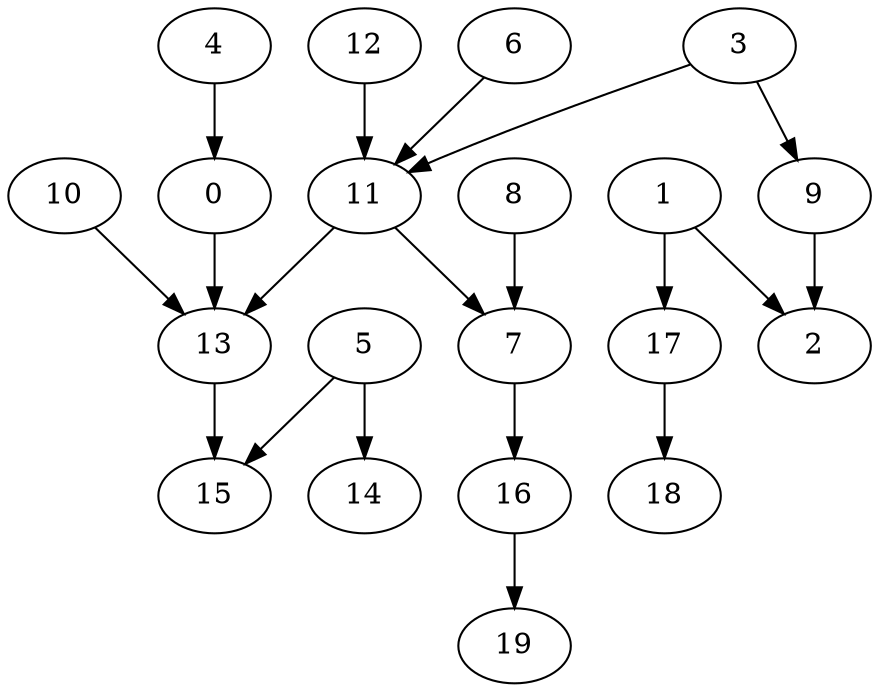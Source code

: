 digraph arbol {1 -> 2[Label=1];
1 -> 17[Label=1];
3 -> 9[Label=1];
3 -> 11[Label=1];
5 -> 14[Label=1];
0 -> 13[Label=3];
6 -> 11[Label=1];
4 -> 0[Label=2];
7 -> 16[Label=1];
8 -> 7[Label=1];
5 -> 15[Label=3];
9 -> 2[Label=1];
10 -> 13[Label=5];
11 -> 7[Label=1];
11 -> 13[Label=1];
12 -> 11[Label=3];
13 -> 15[Label=1];
16 -> 19[Label=4];
17 -> 18[Label=2];
}